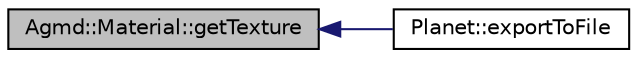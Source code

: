 digraph "Agmd::Material::getTexture"
{
  edge [fontname="Helvetica",fontsize="10",labelfontname="Helvetica",labelfontsize="10"];
  node [fontname="Helvetica",fontsize="10",shape=record];
  rankdir="LR";
  Node1 [label="Agmd::Material::getTexture",height=0.2,width=0.4,color="black", fillcolor="grey75", style="filled" fontcolor="black"];
  Node1 -> Node2 [dir="back",color="midnightblue",fontsize="10",style="solid"];
  Node2 [label="Planet::exportToFile",height=0.2,width=0.4,color="black", fillcolor="white", style="filled",URL="$class_planet.html#a9ec6cc5ceee6c943d3b614a776f524d8"];
}
